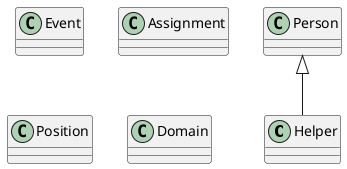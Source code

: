 @startuml

class Helper
class Person

Person <|-- Helper

class Event

class Assignment

class Position

class Domain

@enduml